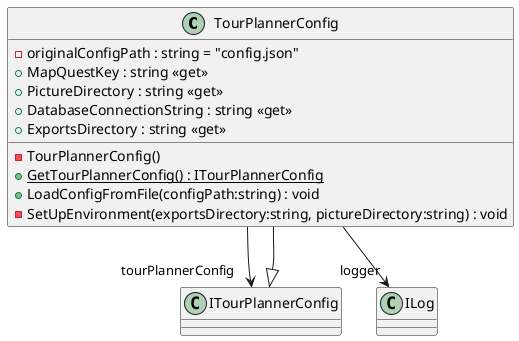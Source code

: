 @startuml
class TourPlannerConfig {
    - originalConfigPath : string = "config.json"
    - TourPlannerConfig()
    + {static} GetTourPlannerConfig() : ITourPlannerConfig
    + LoadConfigFromFile(configPath:string) : void
    - SetUpEnvironment(exportsDirectory:string, pictureDirectory:string) : void
    + MapQuestKey : string <<get>>
    + PictureDirectory : string <<get>>
    + DatabaseConnectionString : string <<get>>
    + ExportsDirectory : string <<get>>
}
ITourPlannerConfig <|-- TourPlannerConfig
TourPlannerConfig --> "tourPlannerConfig" ITourPlannerConfig
TourPlannerConfig --> "logger" ILog
@enduml
